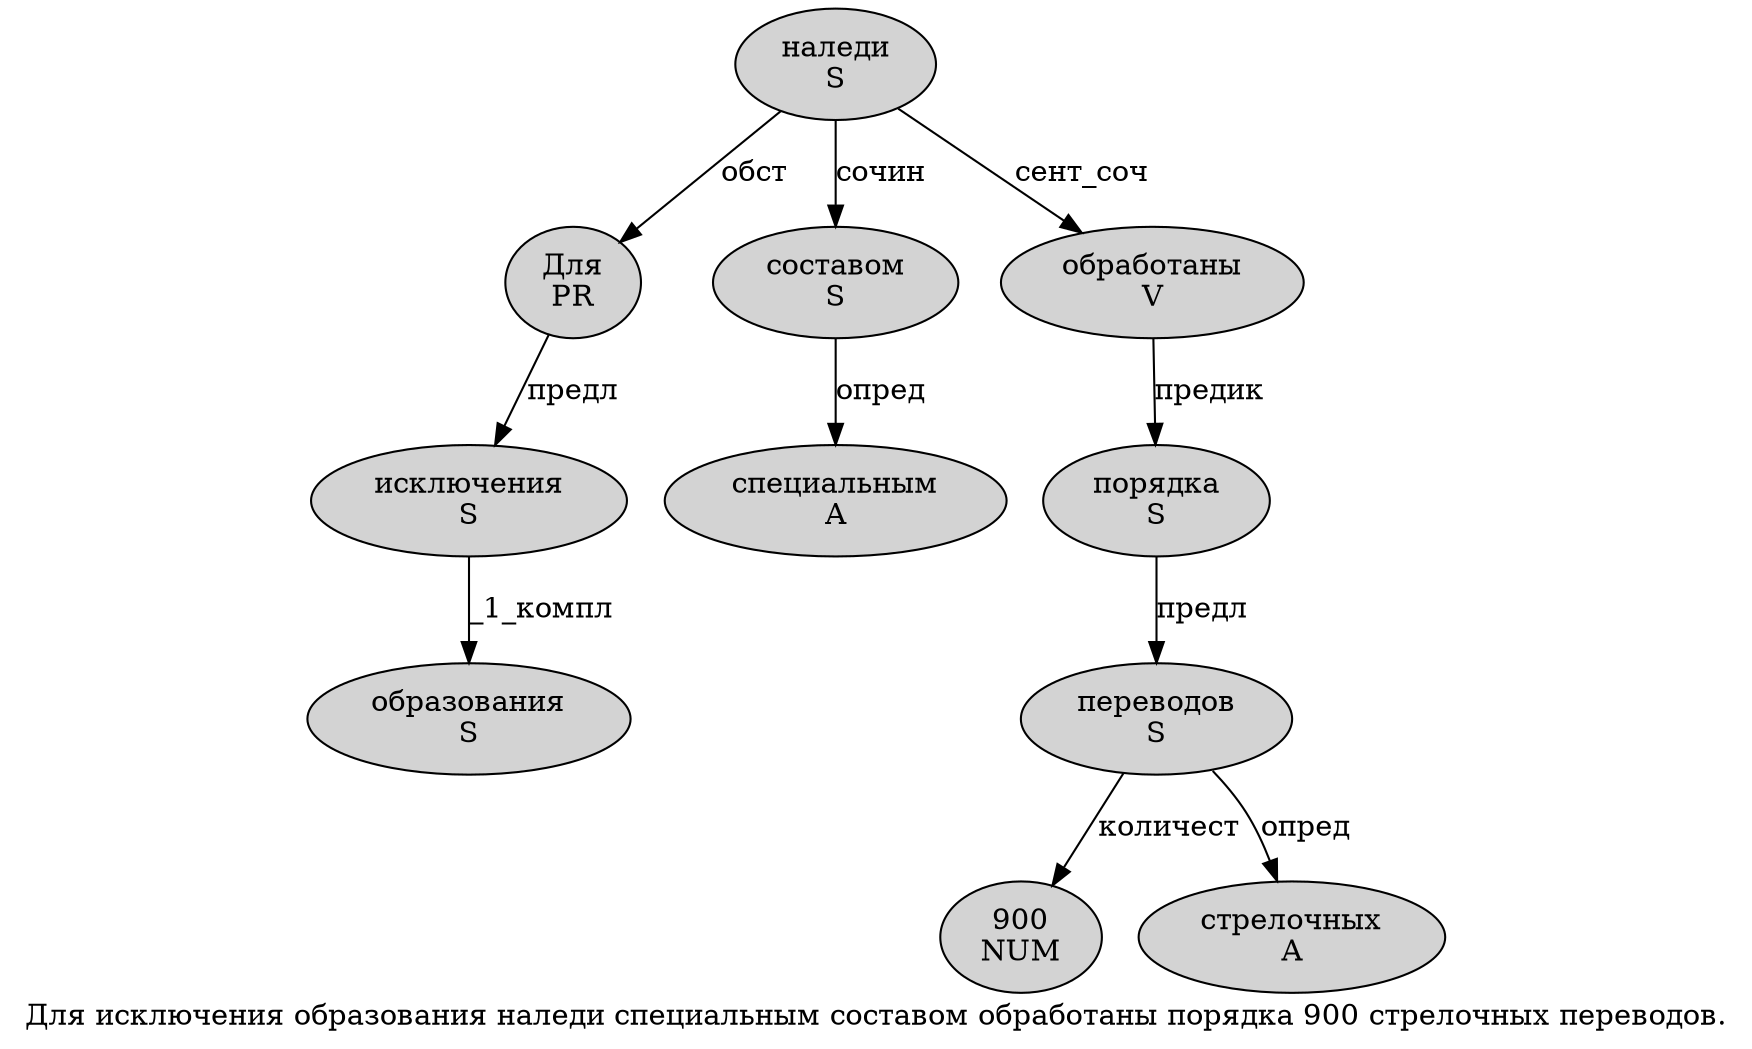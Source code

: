digraph SENTENCE_855 {
	graph [label="Для исключения образования наледи специальным составом обработаны порядка 900 стрелочных переводов."]
	node [style=filled]
		0 [label="Для
PR" color="" fillcolor=lightgray penwidth=1 shape=ellipse]
		1 [label="исключения
S" color="" fillcolor=lightgray penwidth=1 shape=ellipse]
		2 [label="образования
S" color="" fillcolor=lightgray penwidth=1 shape=ellipse]
		3 [label="наледи
S" color="" fillcolor=lightgray penwidth=1 shape=ellipse]
		4 [label="специальным
A" color="" fillcolor=lightgray penwidth=1 shape=ellipse]
		5 [label="составом
S" color="" fillcolor=lightgray penwidth=1 shape=ellipse]
		6 [label="обработаны
V" color="" fillcolor=lightgray penwidth=1 shape=ellipse]
		7 [label="порядка
S" color="" fillcolor=lightgray penwidth=1 shape=ellipse]
		8 [label="900
NUM" color="" fillcolor=lightgray penwidth=1 shape=ellipse]
		9 [label="стрелочных
A" color="" fillcolor=lightgray penwidth=1 shape=ellipse]
		10 [label="переводов
S" color="" fillcolor=lightgray penwidth=1 shape=ellipse]
			3 -> 0 [label="обст"]
			3 -> 5 [label="сочин"]
			3 -> 6 [label="сент_соч"]
			10 -> 8 [label="количест"]
			10 -> 9 [label="опред"]
			0 -> 1 [label="предл"]
			5 -> 4 [label="опред"]
			7 -> 10 [label="предл"]
			1 -> 2 [label="_1_компл"]
			6 -> 7 [label="предик"]
}